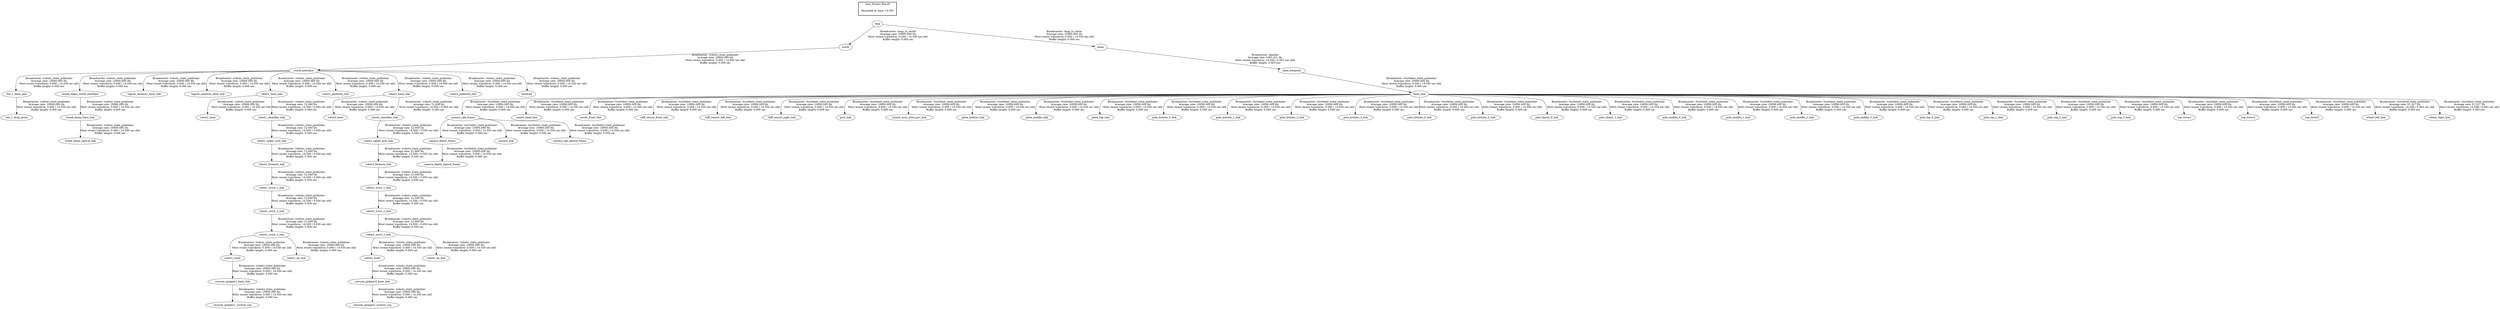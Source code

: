 digraph G {
"world_interface" -> "bin_1_base_link"[label="Broadcaster: /robots_state_publisher\nAverage rate: 10000.000 Hz\nMost recent transform: 0.000 ( 14.550 sec old)\nBuffer length: 0.000 sec\n"];
"world" -> "world_interface"[label="Broadcaster: /robots_state_publisher\nAverage rate: 10000.000 Hz\nMost recent transform: 0.000 ( 14.550 sec old)\nBuffer length: 0.000 sec\n"];
"bin_1_base_link" -> "bin_1_drop_point"[label="Broadcaster: /robots_state_publisher\nAverage rate: 10000.000 Hz\nMost recent transform: 0.000 ( 14.550 sec old)\nBuffer length: 0.000 sec\n"];
"world_interface" -> "break_beam_world_interface"[label="Broadcaster: /robots_state_publisher\nAverage rate: 10000.000 Hz\nMost recent transform: 0.000 ( 14.550 sec old)\nBuffer length: 0.000 sec\n"];
"break_beam_base_link" -> "break_beam_optical_link"[label="Broadcaster: /robots_state_publisher\nAverage rate: 10000.000 Hz\nMost recent transform: 0.000 ( 14.550 sec old)\nBuffer length: 0.000 sec\n"];
"break_beam_world_interface" -> "break_beam_base_link"[label="Broadcaster: /robots_state_publisher\nAverage rate: 10000.000 Hz\nMost recent transform: 0.000 ( 14.550 sec old)\nBuffer length: 0.000 sec\n"];
"robot1_tool0" -> "vacuum_gripper1_base_link"[label="Broadcaster: /robots_state_publisher\nAverage rate: 10000.000 Hz\nMost recent transform: 0.000 ( 14.550 sec old)\nBuffer length: 0.000 sec\n"];
"robot1_wrist_3_link" -> "robot1_tool0"[label="Broadcaster: /robots_state_publisher\nAverage rate: 10000.000 Hz\nMost recent transform: 0.000 ( 14.550 sec old)\nBuffer length: 0.000 sec\n"];
"robot2_tool0" -> "vacuum_gripper2_base_link"[label="Broadcaster: /robots_state_publisher\nAverage rate: 10000.000 Hz\nMost recent transform: 0.000 ( 14.550 sec old)\nBuffer length: 0.000 sec\n"];
"robot2_wrist_3_link" -> "robot2_tool0"[label="Broadcaster: /robots_state_publisher\nAverage rate: 10000.000 Hz\nMost recent transform: 0.000 ( 14.550 sec old)\nBuffer length: 0.000 sec\n"];
"world_interface" -> "logical_camera1_base_link"[label="Broadcaster: /robots_state_publisher\nAverage rate: 10000.000 Hz\nMost recent transform: 0.000 ( 14.550 sec old)\nBuffer length: 0.000 sec\n"];
"world_interface" -> "logical_camera2_base_link"[label="Broadcaster: /robots_state_publisher\nAverage rate: 10000.000 Hz\nMost recent transform: 0.000 ( 14.550 sec old)\nBuffer length: 0.000 sec\n"];
"robot1_base_link" -> "robot1_base"[label="Broadcaster: /robots_state_publisher\nAverage rate: 10000.000 Hz\nMost recent transform: 0.000 ( 14.550 sec old)\nBuffer length: 0.000 sec\n"];
"world_interface" -> "robot1_base_link"[label="Broadcaster: /robots_state_publisher\nAverage rate: 10000.000 Hz\nMost recent transform: 0.000 ( 14.550 sec old)\nBuffer length: 0.000 sec\n"];
"robot1_wrist_3_link" -> "robot1_ee_link"[label="Broadcaster: /robots_state_publisher\nAverage rate: 10000.000 Hz\nMost recent transform: 0.000 ( 14.550 sec old)\nBuffer length: 0.000 sec\n"];
"robot1_wrist_2_link" -> "robot1_wrist_3_link"[label="Broadcaster: /robots_state_publisher\nAverage rate: 12.000 Hz\nMost recent transform: 14.500 ( 0.050 sec old)\nBuffer length: 0.500 sec\n"];
"world_interface" -> "robot1_pedestal_link"[label="Broadcaster: /robots_state_publisher\nAverage rate: 10000.000 Hz\nMost recent transform: 0.000 ( 14.550 sec old)\nBuffer length: 0.000 sec\n"];
"robot2_base_link" -> "robot2_base"[label="Broadcaster: /robots_state_publisher\nAverage rate: 10000.000 Hz\nMost recent transform: 0.000 ( 14.550 sec old)\nBuffer length: 0.000 sec\n"];
"world_interface" -> "robot2_base_link"[label="Broadcaster: /robots_state_publisher\nAverage rate: 10000.000 Hz\nMost recent transform: 0.000 ( 14.550 sec old)\nBuffer length: 0.000 sec\n"];
"robot2_wrist_3_link" -> "robot2_ee_link"[label="Broadcaster: /robots_state_publisher\nAverage rate: 10000.000 Hz\nMost recent transform: 0.000 ( 14.550 sec old)\nBuffer length: 0.000 sec\n"];
"robot2_wrist_2_link" -> "robot2_wrist_3_link"[label="Broadcaster: /robots_state_publisher\nAverage rate: 12.000 Hz\nMost recent transform: 14.500 ( 0.050 sec old)\nBuffer length: 0.500 sec\n"];
"world_interface" -> "robot2_pedestal_link"[label="Broadcaster: /robots_state_publisher\nAverage rate: 10000.000 Hz\nMost recent transform: 0.000 ( 14.550 sec old)\nBuffer length: 0.000 sec\n"];
"vacuum_gripper1_base_link" -> "vacuum_gripper1_suction_cup"[label="Broadcaster: /robots_state_publisher\nAverage rate: 10000.000 Hz\nMost recent transform: 0.000 ( 14.550 sec old)\nBuffer length: 0.000 sec\n"];
"vacuum_gripper2_base_link" -> "vacuum_gripper2_suction_cup"[label="Broadcaster: /robots_state_publisher\nAverage rate: 10000.000 Hz\nMost recent transform: 0.000 ( 14.550 sec old)\nBuffer length: 0.000 sec\n"];
"world_interface" -> "workcell"[label="Broadcaster: /robots_state_publisher\nAverage rate: 10000.000 Hz\nMost recent transform: 0.000 ( 14.550 sec old)\nBuffer length: 0.000 sec\n"];
"map" -> "world"[label="Broadcaster: /map_to_world\nAverage rate: 10000.000 Hz\nMost recent transform: 0.000 ( 14.550 sec old)\nBuffer length: 0.000 sec\n"];
"odom" -> "base_footprint"[label="Broadcaster: /gazebo\nAverage rate: 1003.431 Hz\nMost recent transform: 14.549 ( 0.001 sec old)\nBuffer length: 0.583 sec\n"];
"map" -> "odom"[label="Broadcaster: /map_to_odom\nAverage rate: 10000.000 Hz\nMost recent transform: 0.000 ( 14.550 sec old)\nBuffer length: 0.000 sec\n"];
"base_footprint" -> "base_link"[label="Broadcaster: /turtlebot_state_publisher\nAverage rate: 10000.000 Hz\nMost recent transform: 0.000 ( 14.550 sec old)\nBuffer length: 0.000 sec\n"];
"camera_rgb_frame" -> "camera_depth_frame"[label="Broadcaster: /turtlebot_state_publisher\nAverage rate: 10000.000 Hz\nMost recent transform: 0.000 ( 14.550 sec old)\nBuffer length: 0.000 sec\n"];
"base_link" -> "camera_rgb_frame"[label="Broadcaster: /turtlebot_state_publisher\nAverage rate: 10000.000 Hz\nMost recent transform: 0.000 ( 14.550 sec old)\nBuffer length: 0.000 sec\n"];
"camera_depth_frame" -> "camera_depth_optical_frame"[label="Broadcaster: /turtlebot_state_publisher\nAverage rate: 10000.000 Hz\nMost recent transform: 0.000 ( 14.550 sec old)\nBuffer length: 0.000 sec\n"];
"camera_rgb_frame" -> "camera_link"[label="Broadcaster: /turtlebot_state_publisher\nAverage rate: 10000.000 Hz\nMost recent transform: 0.000 ( 14.550 sec old)\nBuffer length: 0.000 sec\n"];
"camera_rgb_frame" -> "camera_rgb_optical_frame"[label="Broadcaster: /turtlebot_state_publisher\nAverage rate: 10000.000 Hz\nMost recent transform: 0.000 ( 14.550 sec old)\nBuffer length: 0.000 sec\n"];
"base_link" -> "caster_back_link"[label="Broadcaster: /turtlebot_state_publisher\nAverage rate: 10000.000 Hz\nMost recent transform: 0.000 ( 14.550 sec old)\nBuffer length: 0.000 sec\n"];
"base_link" -> "caster_front_link"[label="Broadcaster: /turtlebot_state_publisher\nAverage rate: 10000.000 Hz\nMost recent transform: 0.000 ( 14.550 sec old)\nBuffer length: 0.000 sec\n"];
"base_link" -> "cliff_sensor_front_link"[label="Broadcaster: /turtlebot_state_publisher\nAverage rate: 10000.000 Hz\nMost recent transform: 0.000 ( 14.550 sec old)\nBuffer length: 0.000 sec\n"];
"base_link" -> "cliff_sensor_left_link"[label="Broadcaster: /turtlebot_state_publisher\nAverage rate: 10000.000 Hz\nMost recent transform: 0.000 ( 14.550 sec old)\nBuffer length: 0.000 sec\n"];
"base_link" -> "cliff_sensor_right_link"[label="Broadcaster: /turtlebot_state_publisher\nAverage rate: 10000.000 Hz\nMost recent transform: 0.000 ( 14.550 sec old)\nBuffer length: 0.000 sec\n"];
"base_link" -> "gyro_link"[label="Broadcaster: /turtlebot_state_publisher\nAverage rate: 10000.000 Hz\nMost recent transform: 0.000 ( 14.550 sec old)\nBuffer length: 0.000 sec\n"];
"base_link" -> "mount_asus_xtion_pro_link"[label="Broadcaster: /turtlebot_state_publisher\nAverage rate: 10000.000 Hz\nMost recent transform: 0.000 ( 14.550 sec old)\nBuffer length: 0.000 sec\n"];
"base_link" -> "plate_bottom_link"[label="Broadcaster: /turtlebot_state_publisher\nAverage rate: 10000.000 Hz\nMost recent transform: 0.000 ( 14.550 sec old)\nBuffer length: 0.000 sec\n"];
"base_link" -> "plate_middle_link"[label="Broadcaster: /turtlebot_state_publisher\nAverage rate: 10000.000 Hz\nMost recent transform: 0.000 ( 14.550 sec old)\nBuffer length: 0.000 sec\n"];
"base_link" -> "plate_top_link"[label="Broadcaster: /turtlebot_state_publisher\nAverage rate: 10000.000 Hz\nMost recent transform: 0.000 ( 14.550 sec old)\nBuffer length: 0.000 sec\n"];
"base_link" -> "pole_bottom_0_link"[label="Broadcaster: /turtlebot_state_publisher\nAverage rate: 10000.000 Hz\nMost recent transform: 0.000 ( 14.550 sec old)\nBuffer length: 0.000 sec\n"];
"base_link" -> "pole_bottom_1_link"[label="Broadcaster: /turtlebot_state_publisher\nAverage rate: 10000.000 Hz\nMost recent transform: 0.000 ( 14.550 sec old)\nBuffer length: 0.000 sec\n"];
"base_link" -> "pole_bottom_2_link"[label="Broadcaster: /turtlebot_state_publisher\nAverage rate: 10000.000 Hz\nMost recent transform: 0.000 ( 14.550 sec old)\nBuffer length: 0.000 sec\n"];
"base_link" -> "pole_bottom_3_link"[label="Broadcaster: /turtlebot_state_publisher\nAverage rate: 10000.000 Hz\nMost recent transform: 0.000 ( 14.550 sec old)\nBuffer length: 0.000 sec\n"];
"base_link" -> "pole_bottom_4_link"[label="Broadcaster: /turtlebot_state_publisher\nAverage rate: 10000.000 Hz\nMost recent transform: 0.000 ( 14.550 sec old)\nBuffer length: 0.000 sec\n"];
"base_link" -> "pole_bottom_5_link"[label="Broadcaster: /turtlebot_state_publisher\nAverage rate: 10000.000 Hz\nMost recent transform: 0.000 ( 14.550 sec old)\nBuffer length: 0.000 sec\n"];
"base_link" -> "pole_kinect_0_link"[label="Broadcaster: /turtlebot_state_publisher\nAverage rate: 10000.000 Hz\nMost recent transform: 0.000 ( 14.550 sec old)\nBuffer length: 0.000 sec\n"];
"base_link" -> "pole_kinect_1_link"[label="Broadcaster: /turtlebot_state_publisher\nAverage rate: 10000.000 Hz\nMost recent transform: 0.000 ( 14.550 sec old)\nBuffer length: 0.000 sec\n"];
"base_link" -> "pole_middle_0_link"[label="Broadcaster: /turtlebot_state_publisher\nAverage rate: 10000.000 Hz\nMost recent transform: 0.000 ( 14.550 sec old)\nBuffer length: 0.000 sec\n"];
"base_link" -> "pole_middle_1_link"[label="Broadcaster: /turtlebot_state_publisher\nAverage rate: 10000.000 Hz\nMost recent transform: 0.000 ( 14.550 sec old)\nBuffer length: 0.000 sec\n"];
"base_link" -> "pole_middle_2_link"[label="Broadcaster: /turtlebot_state_publisher\nAverage rate: 10000.000 Hz\nMost recent transform: 0.000 ( 14.550 sec old)\nBuffer length: 0.000 sec\n"];
"base_link" -> "pole_middle_3_link"[label="Broadcaster: /turtlebot_state_publisher\nAverage rate: 10000.000 Hz\nMost recent transform: 0.000 ( 14.550 sec old)\nBuffer length: 0.000 sec\n"];
"base_link" -> "pole_top_0_link"[label="Broadcaster: /turtlebot_state_publisher\nAverage rate: 10000.000 Hz\nMost recent transform: 0.000 ( 14.550 sec old)\nBuffer length: 0.000 sec\n"];
"base_link" -> "pole_top_1_link"[label="Broadcaster: /turtlebot_state_publisher\nAverage rate: 10000.000 Hz\nMost recent transform: 0.000 ( 14.550 sec old)\nBuffer length: 0.000 sec\n"];
"base_link" -> "pole_top_2_link"[label="Broadcaster: /turtlebot_state_publisher\nAverage rate: 10000.000 Hz\nMost recent transform: 0.000 ( 14.550 sec old)\nBuffer length: 0.000 sec\n"];
"base_link" -> "pole_top_3_link"[label="Broadcaster: /turtlebot_state_publisher\nAverage rate: 10000.000 Hz\nMost recent transform: 0.000 ( 14.550 sec old)\nBuffer length: 0.000 sec\n"];
"base_link" -> "top_cover1"[label="Broadcaster: /turtlebot_state_publisher\nAverage rate: 10000.000 Hz\nMost recent transform: 0.000 ( 14.550 sec old)\nBuffer length: 0.000 sec\n"];
"base_link" -> "top_cover2"[label="Broadcaster: /turtlebot_state_publisher\nAverage rate: 10000.000 Hz\nMost recent transform: 0.000 ( 14.550 sec old)\nBuffer length: 0.000 sec\n"];
"base_link" -> "top_cover3"[label="Broadcaster: /turtlebot_state_publisher\nAverage rate: 10000.000 Hz\nMost recent transform: 0.000 ( 14.550 sec old)\nBuffer length: 0.000 sec\n"];
"base_link" -> "wheel_left_link"[label="Broadcaster: /turtlebot_state_publisher\nAverage rate: 51.327 Hz\nMost recent transform: 14.548 ( 0.002 sec old)\nBuffer length: 0.565 sec\n"];
"base_link" -> "wheel_right_link"[label="Broadcaster: /turtlebot_state_publisher\nAverage rate: 51.327 Hz\nMost recent transform: 14.548 ( 0.002 sec old)\nBuffer length: 0.565 sec\n"];
"robot1_upper_arm_link" -> "robot1_forearm_link"[label="Broadcaster: /robots_state_publisher\nAverage rate: 12.000 Hz\nMost recent transform: 14.500 ( 0.050 sec old)\nBuffer length: 0.500 sec\n"];
"robot1_shoulder_link" -> "robot1_upper_arm_link"[label="Broadcaster: /robots_state_publisher\nAverage rate: 12.000 Hz\nMost recent transform: 14.500 ( 0.050 sec old)\nBuffer length: 0.500 sec\n"];
"robot1_base_link" -> "robot1_shoulder_link"[label="Broadcaster: /robots_state_publisher\nAverage rate: 12.000 Hz\nMost recent transform: 14.500 ( 0.050 sec old)\nBuffer length: 0.500 sec\n"];
"robot1_forearm_link" -> "robot1_wrist_1_link"[label="Broadcaster: /robots_state_publisher\nAverage rate: 12.000 Hz\nMost recent transform: 14.500 ( 0.050 sec old)\nBuffer length: 0.500 sec\n"];
"robot1_wrist_1_link" -> "robot1_wrist_2_link"[label="Broadcaster: /robots_state_publisher\nAverage rate: 12.000 Hz\nMost recent transform: 14.500 ( 0.050 sec old)\nBuffer length: 0.500 sec\n"];
"robot2_upper_arm_link" -> "robot2_forearm_link"[label="Broadcaster: /robots_state_publisher\nAverage rate: 12.000 Hz\nMost recent transform: 14.500 ( 0.050 sec old)\nBuffer length: 0.500 sec\n"];
"robot2_shoulder_link" -> "robot2_upper_arm_link"[label="Broadcaster: /robots_state_publisher\nAverage rate: 12.000 Hz\nMost recent transform: 14.500 ( 0.050 sec old)\nBuffer length: 0.500 sec\n"];
"robot2_base_link" -> "robot2_shoulder_link"[label="Broadcaster: /robots_state_publisher\nAverage rate: 12.000 Hz\nMost recent transform: 14.500 ( 0.050 sec old)\nBuffer length: 0.500 sec\n"];
"robot2_forearm_link" -> "robot2_wrist_1_link"[label="Broadcaster: /robots_state_publisher\nAverage rate: 12.000 Hz\nMost recent transform: 14.500 ( 0.050 sec old)\nBuffer length: 0.500 sec\n"];
"robot2_wrist_1_link" -> "robot2_wrist_2_link"[label="Broadcaster: /robots_state_publisher\nAverage rate: 12.000 Hz\nMost recent transform: 14.500 ( 0.050 sec old)\nBuffer length: 0.500 sec\n"];
edge [style=invis];
 subgraph cluster_legend { style=bold; color=black; label ="view_frames Result";
"Recorded at time: 14.550"[ shape=plaintext ] ;
 }->"map";
}